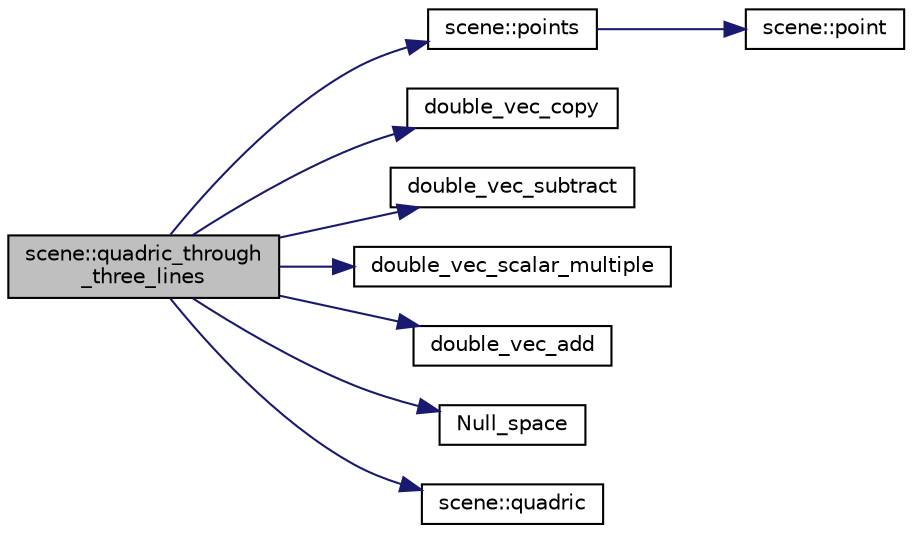 digraph "scene::quadric_through_three_lines"
{
  edge [fontname="Helvetica",fontsize="10",labelfontname="Helvetica",labelfontsize="10"];
  node [fontname="Helvetica",fontsize="10",shape=record];
  rankdir="LR";
  Node368 [label="scene::quadric_through\l_three_lines",height=0.2,width=0.4,color="black", fillcolor="grey75", style="filled", fontcolor="black"];
  Node368 -> Node369 [color="midnightblue",fontsize="10",style="solid",fontname="Helvetica"];
  Node369 [label="scene::points",height=0.2,width=0.4,color="black", fillcolor="white", style="filled",URL="$df/db1/classscene.html#a7d72e7ae84408f47940afbe834da210c"];
  Node369 -> Node370 [color="midnightblue",fontsize="10",style="solid",fontname="Helvetica"];
  Node370 [label="scene::point",height=0.2,width=0.4,color="black", fillcolor="white", style="filled",URL="$df/db1/classscene.html#a786b60f97ad35f58f5e4ae1456d12e3b"];
  Node368 -> Node371 [color="midnightblue",fontsize="10",style="solid",fontname="Helvetica"];
  Node371 [label="double_vec_copy",height=0.2,width=0.4,color="black", fillcolor="white", style="filled",URL="$d5/db4/io__and__os_8h.html#aee0c436dfcfcb2f8a9b32f01ec90033a"];
  Node368 -> Node372 [color="midnightblue",fontsize="10",style="solid",fontname="Helvetica"];
  Node372 [label="double_vec_subtract",height=0.2,width=0.4,color="black", fillcolor="white", style="filled",URL="$d5/d87/globals_8h.html#ab2c546a261942039d2847fcf1ce4b5ec"];
  Node368 -> Node373 [color="midnightblue",fontsize="10",style="solid",fontname="Helvetica"];
  Node373 [label="double_vec_scalar_multiple",height=0.2,width=0.4,color="black", fillcolor="white", style="filled",URL="$d5/d87/globals_8h.html#aa29261af29e79594ff79aecd6dd9643a"];
  Node368 -> Node374 [color="midnightblue",fontsize="10",style="solid",fontname="Helvetica"];
  Node374 [label="double_vec_add",height=0.2,width=0.4,color="black", fillcolor="white", style="filled",URL="$d5/d87/globals_8h.html#a8172d79e085d6de56ce1cc565e8a1dcf"];
  Node368 -> Node375 [color="midnightblue",fontsize="10",style="solid",fontname="Helvetica"];
  Node375 [label="Null_space",height=0.2,width=0.4,color="black", fillcolor="white", style="filled",URL="$d5/d87/globals_8h.html#a5d5454f7ae047895ae3e511398f8604c"];
  Node368 -> Node376 [color="midnightblue",fontsize="10",style="solid",fontname="Helvetica"];
  Node376 [label="scene::quadric",height=0.2,width=0.4,color="black", fillcolor="white", style="filled",URL="$df/db1/classscene.html#ab215d32e0104a5115bfef27c4b14e4ae"];
}
